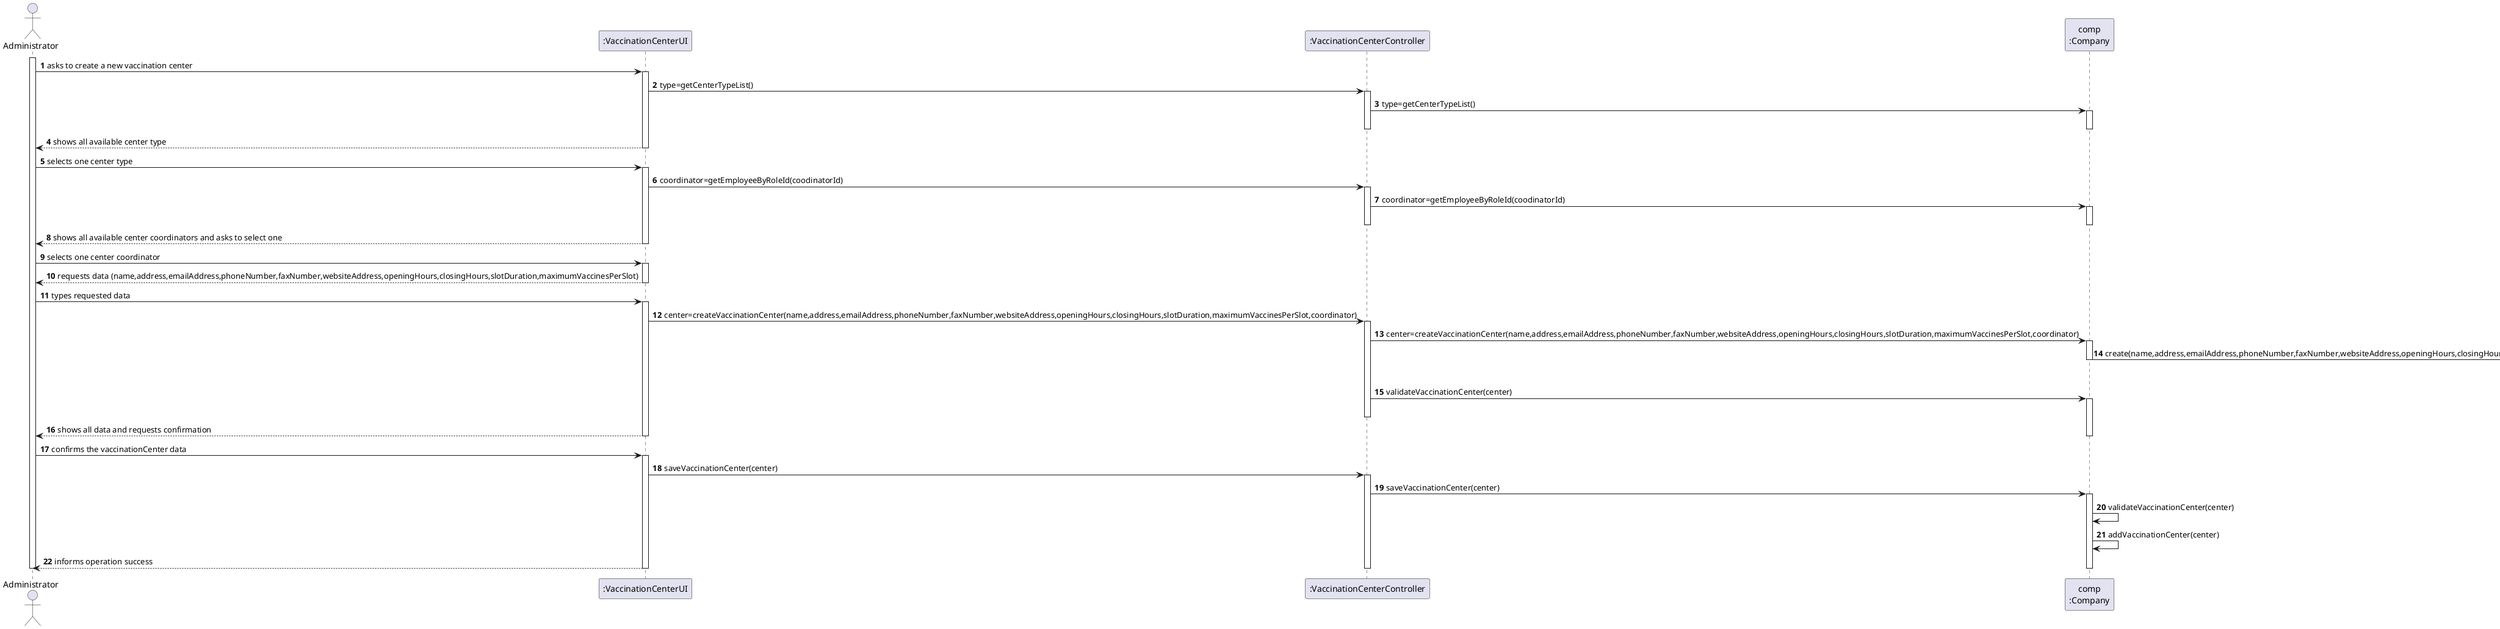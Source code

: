 @startuml US09_SD
autonumber
actor "Administrator" as ADM

participant ":VaccinationCenterUI" as UI
participant ":VaccinationCenterController" as CTRL
participant "comp\n:Company" as COMP

activate ADM
ADM -> UI : asks to create a new vaccination center
activate UI

UI -> CTRL : type=getCenterTypeList()
activate CTRL

CTRL-> COMP : type=getCenterTypeList()
activate COMP
deactivate CTRL
deactivate COMP

UI --> ADM : shows all available center type
deactivate UI

ADM -> UI : selects one center type
activate UI

UI -> CTRL : coordinator=getEmployeeByRoleId(coodinatorId)
activate CTRL

CTRL -> COMP : coordinator=getEmployeeByRoleId(coodinatorId)
activate COMP
deactivate COMP
deactivate CTRL

UI --> ADM : shows all available center coordinators and asks to select one
deactivate UI

ADM -> UI : selects one center coordinator
activate UI

UI --> ADM : requests data (name,address,emailAddress,phoneNumber,faxNumber,websiteAddress,openingHours,closingHours,slotDuration,maximumVaccinesPerSlot)
deactivate UI

ADM -> UI : types requested data
activate UI

UI -> CTRL : center=createVaccinationCenter(name,address,emailAddress,phoneNumber,faxNumber,websiteAddress,openingHours,closingHours,slotDuration,maximumVaccinesPerSlot,coordinator)
activate CTRL

CTRL-> COMP : center=createVaccinationCenter(name,address,emailAddress,phoneNumber,faxNumber,websiteAddress,openingHours,closingHours,slotDuration,maximumVaccinesPerSlot,coordinator)
activate COMP

create "center\n:VaccinationCenter" as CENTER
COMP -> CENTER : create(name,address,emailAddress,phoneNumber,faxNumber,websiteAddress,openingHours,closingHours,slotDuration,maximumVaccinesPerSlot,coordinator)
deactivate COMP

CTRL -> COMP: validateVaccinationCenter(center)
activate COMP
deactivate CTRL

UI --> ADM: shows all data and requests confirmation
deactivate COMP
deactivate CTRL
deactivate UI

ADM -> UI : confirms the vaccinationCenter data
activate UI
UI -> CTRL : saveVaccinationCenter(center)
activate CTRL

CTRL -> COMP : saveVaccinationCenter(center)
activate COMP

COMP -> COMP : validateVaccinationCenter(center)
COMP -> COMP : addVaccinationCenter(center)

UI --> ADM : informs operation success
deactivate COMP
deactivate CTRL
deactivate UI

deactivate ADM

@enduml